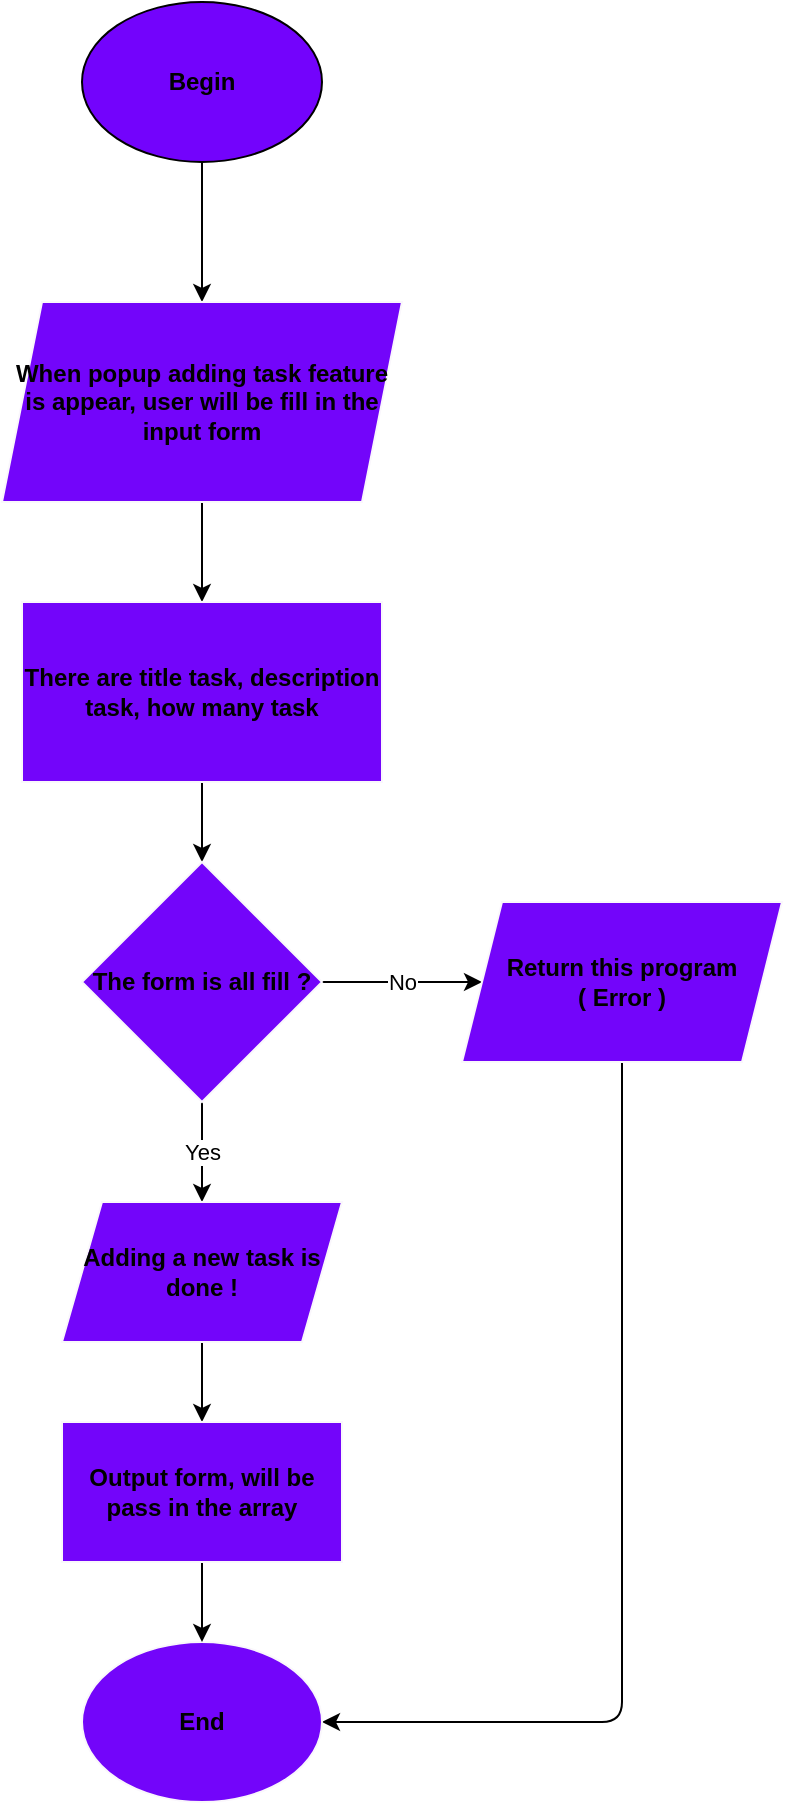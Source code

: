<mxfile>
    <diagram id="tR0yiAiBcpxvpc5OXnQ_" name="Page-1">
        <mxGraphModel dx="1254" dy="1071" grid="1" gridSize="10" guides="1" tooltips="1" connect="1" arrows="1" fold="1" page="1" pageScale="1" pageWidth="850" pageHeight="1100" math="0" shadow="0">
            <root>
                <mxCell id="0"/>
                <mxCell id="1" parent="0"/>
                <mxCell id="13" style="edgeStyle=none;html=1;exitX=0.5;exitY=1;exitDx=0;exitDy=0;entryX=0.5;entryY=0;entryDx=0;entryDy=0;" edge="1" parent="1" source="2" target="12">
                    <mxGeometry relative="1" as="geometry"/>
                </mxCell>
                <mxCell id="2" value="&lt;b&gt;Begin&lt;/b&gt;" style="ellipse;whiteSpace=wrap;html=1;fillColor=#7303fc;" parent="1" vertex="1">
                    <mxGeometry x="380" y="80" width="120" height="80" as="geometry"/>
                </mxCell>
                <mxCell id="15" style="edgeStyle=none;html=1;exitX=0.5;exitY=1;exitDx=0;exitDy=0;entryX=0.5;entryY=0;entryDx=0;entryDy=0;" edge="1" parent="1" source="12" target="14">
                    <mxGeometry relative="1" as="geometry"/>
                </mxCell>
                <mxCell id="12" value="&lt;b&gt;When popup adding task feature is appear, user will be fill in the input form&lt;/b&gt;" style="shape=parallelogram;perimeter=parallelogramPerimeter;whiteSpace=wrap;html=1;fixedSize=1;strokeColor=#faf7fc;fillColor=#7305fa;" vertex="1" parent="1">
                    <mxGeometry x="340" y="230" width="200" height="100" as="geometry"/>
                </mxCell>
                <mxCell id="17" style="edgeStyle=none;html=1;exitX=0.5;exitY=1;exitDx=0;exitDy=0;entryX=0.5;entryY=0;entryDx=0;entryDy=0;" edge="1" parent="1" source="14" target="16">
                    <mxGeometry relative="1" as="geometry"/>
                </mxCell>
                <mxCell id="14" value="&lt;b&gt;There are title task, description task, how many task&lt;/b&gt;" style="rounded=0;whiteSpace=wrap;html=1;strokeColor=#faf7fc;fillColor=#7305fa;" vertex="1" parent="1">
                    <mxGeometry x="350" y="380" width="180" height="90" as="geometry"/>
                </mxCell>
                <mxCell id="22" value="No" style="edgeStyle=none;html=1;exitX=1;exitY=0.5;exitDx=0;exitDy=0;" edge="1" parent="1" source="16" target="18">
                    <mxGeometry relative="1" as="geometry"/>
                </mxCell>
                <mxCell id="24" value="Yes" style="edgeStyle=none;html=1;exitX=0.5;exitY=1;exitDx=0;exitDy=0;entryX=0.5;entryY=0;entryDx=0;entryDy=0;" edge="1" parent="1" source="16" target="23">
                    <mxGeometry relative="1" as="geometry"/>
                </mxCell>
                <mxCell id="16" value="&lt;b&gt;The form is all fill ?&lt;/b&gt;" style="rhombus;whiteSpace=wrap;html=1;strokeColor=#faf7fc;fillColor=#7305fa;" vertex="1" parent="1">
                    <mxGeometry x="380" y="510" width="120" height="120" as="geometry"/>
                </mxCell>
                <mxCell id="20" style="edgeStyle=none;html=1;exitX=0.5;exitY=1;exitDx=0;exitDy=0;entryX=1;entryY=0.5;entryDx=0;entryDy=0;" edge="1" parent="1" source="18" target="21">
                    <mxGeometry relative="1" as="geometry">
                        <mxPoint x="540" y="870" as="targetPoint"/>
                        <Array as="points">
                            <mxPoint x="650" y="940"/>
                        </Array>
                    </mxGeometry>
                </mxCell>
                <mxCell id="18" value="&lt;b&gt;Return this program&lt;br&gt;( Error )&lt;/b&gt;" style="shape=parallelogram;perimeter=parallelogramPerimeter;whiteSpace=wrap;html=1;fixedSize=1;strokeColor=#faf7fc;fillColor=#7305fa;" vertex="1" parent="1">
                    <mxGeometry x="570" y="530" width="160" height="80" as="geometry"/>
                </mxCell>
                <mxCell id="21" value="&lt;b&gt;End&lt;/b&gt;" style="ellipse;whiteSpace=wrap;html=1;strokeColor=#faf7fc;fillColor=#7305fa;" vertex="1" parent="1">
                    <mxGeometry x="380" y="900" width="120" height="80" as="geometry"/>
                </mxCell>
                <mxCell id="27" style="edgeStyle=none;html=1;exitX=0.5;exitY=1;exitDx=0;exitDy=0;entryX=0.5;entryY=0;entryDx=0;entryDy=0;" edge="1" parent="1" source="23" target="26">
                    <mxGeometry relative="1" as="geometry"/>
                </mxCell>
                <mxCell id="23" value="&lt;b&gt;Adding a new task is done !&lt;/b&gt;" style="shape=parallelogram;perimeter=parallelogramPerimeter;whiteSpace=wrap;html=1;fixedSize=1;strokeColor=#faf7fc;fillColor=#7305fa;" vertex="1" parent="1">
                    <mxGeometry x="370" y="680" width="140" height="70" as="geometry"/>
                </mxCell>
                <mxCell id="28" style="edgeStyle=none;html=1;exitX=0.5;exitY=1;exitDx=0;exitDy=0;entryX=0.5;entryY=0;entryDx=0;entryDy=0;" edge="1" parent="1" source="26" target="21">
                    <mxGeometry relative="1" as="geometry"/>
                </mxCell>
                <mxCell id="26" value="&lt;b&gt;Output form, will be pass in the array&lt;/b&gt;" style="rounded=0;whiteSpace=wrap;html=1;strokeColor=#faf7fc;fillColor=#7305fa;" vertex="1" parent="1">
                    <mxGeometry x="370" y="790" width="140" height="70" as="geometry"/>
                </mxCell>
            </root>
        </mxGraphModel>
    </diagram>
</mxfile>